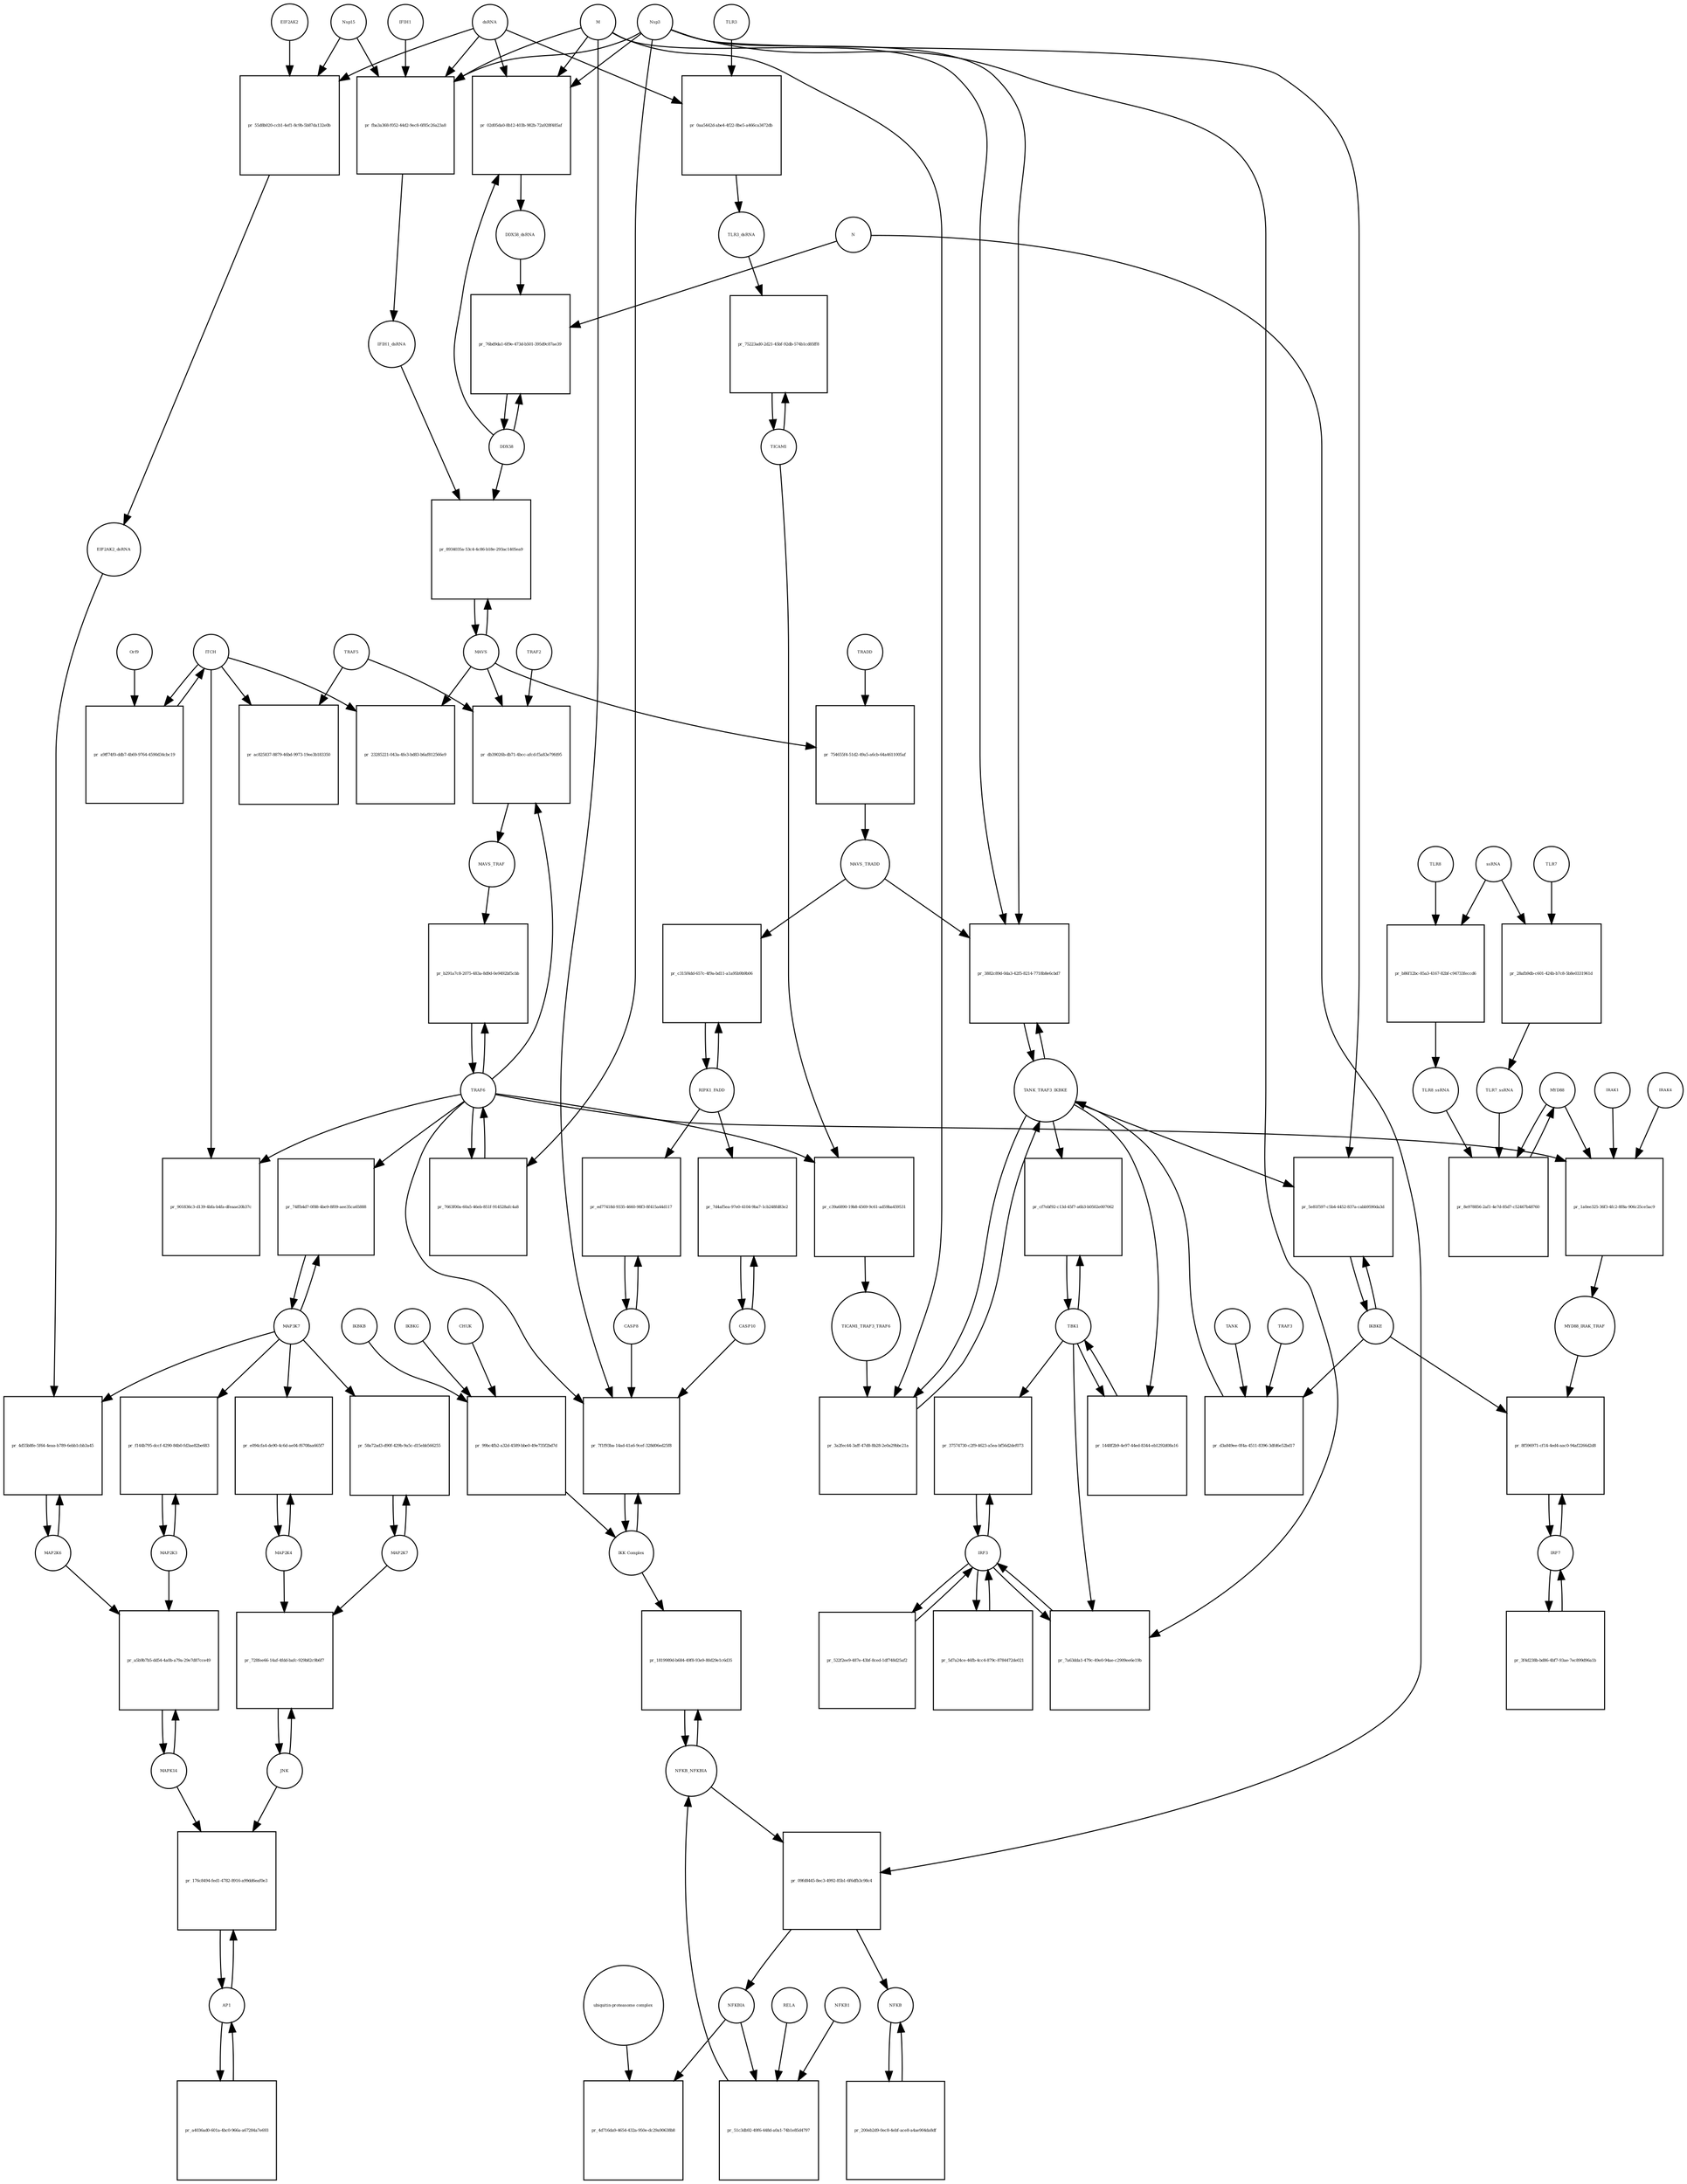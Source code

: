 strict digraph  {
dsRNA [annotation="", bipartite=0, cls="nucleic acid feature", fontsize=4, label=dsRNA, shape=circle];
"pr_02d05da0-8b12-403b-982b-72a928f485af" [annotation="", bipartite=1, cls=process, fontsize=4, label="pr_02d05da0-8b12-403b-982b-72a928f485af", shape=square];
DDX58_dsRNA [annotation="", bipartite=0, cls=complex, fontsize=4, label=DDX58_dsRNA, shape=circle];
M [annotation=urn_miriam_ncbiprotein_1796318601, bipartite=0, cls=macromolecule, fontsize=4, label=M, shape=circle];
Nsp3 [annotation=urn_miriam_ncbiprotein_1802476807, bipartite=0, cls=macromolecule, fontsize=4, label=Nsp3, shape=circle];
DDX58 [annotation=urn_miriam_hgnc_19102, bipartite=0, cls=macromolecule, fontsize=4, label=DDX58, shape=circle];
"pr_fba3a368-f052-44d2-9ec8-6f85c26a23a8" [annotation="", bipartite=1, cls=process, fontsize=4, label="pr_fba3a368-f052-44d2-9ec8-6f85c26a23a8", shape=square];
IFIH1_dsRNA [annotation="", bipartite=0, cls=complex, fontsize=4, label=IFIH1_dsRNA, shape=circle];
Nsp15 [annotation=urn_miriam_ncbiprotein_1802476818, bipartite=0, cls=macromolecule, fontsize=4, label=Nsp15, shape=circle];
IFIH1 [annotation=urn_miriam_hgnc_18873, bipartite=0, cls=macromolecule, fontsize=4, label=IFIH1, shape=circle];
"pr_76bd9da1-6f9e-473d-b501-395d9c87ae39" [annotation="", bipartite=1, cls=process, fontsize=4, label="pr_76bd9da1-6f9e-473d-b501-395d9c87ae39", shape=square];
N [annotation=urn_miriam_ncbiprotein_1798174255, bipartite=0, cls=macromolecule, fontsize=4, label=N, shape=circle];
MAVS [annotation=urn_miriam_hgnc_29233, bipartite=0, cls="macromolecule multimer", fontsize=4, label=MAVS, shape=circle];
"pr_8934035a-53c4-4c86-b18e-293ac1405ea9" [annotation="", bipartite=1, cls=process, fontsize=4, label="pr_8934035a-53c4-4c86-b18e-293ac1405ea9", shape=square];
NFKBIA [annotation=urn_miriam_hgnc_7797, bipartite=0, cls=macromolecule, fontsize=4, label=NFKBIA, shape=circle];
"pr_4d716da9-4654-432a-950e-dc29a90638b8" [annotation="", bipartite=1, cls=process, fontsize=4, label="pr_4d716da9-4654-432a-950e-dc29a90638b8", shape=square];
"ubiquitin-proteasome complex" [annotation="", bipartite=0, cls=complex, fontsize=4, label="ubiquitin-proteasome complex", shape=circle];
IRF3 [annotation=urn_miriam_hgnc_6118, bipartite=0, cls=macromolecule, fontsize=4, label=IRF3, shape=circle];
"pr_37574730-c2f9-4623-a5ea-bf56d2def073" [annotation="", bipartite=1, cls=process, fontsize=4, label="pr_37574730-c2f9-4623-a5ea-bf56d2def073", shape=square];
TBK1 [annotation="", bipartite=0, cls=macromolecule, fontsize=4, label=TBK1, shape=circle];
"pr_7a63dda1-479c-49e0-94ae-c2909ee6e19b" [annotation="", bipartite=1, cls=process, fontsize=4, label="pr_7a63dda1-479c-49e0-94ae-c2909ee6e19b", shape=square];
IRF7 [annotation=urn_miriam_hgnc_6122, bipartite=0, cls="macromolecule multimer", fontsize=4, label=IRF7, shape=circle];
"pr_8f596971-cf14-4ed4-aac0-94af2266d2d8" [annotation="", bipartite=1, cls=process, fontsize=4, label="pr_8f596971-cf14-4ed4-aac0-94af2266d2d8", shape=square];
IKBKE [annotation=urn_miriam_hgnc_14552, bipartite=0, cls=macromolecule, fontsize=4, label=IKBKE, shape=circle];
MYD88_IRAK_TRAF [annotation="", bipartite=0, cls=complex, fontsize=4, label=MYD88_IRAK_TRAF, shape=circle];
TRAF6 [annotation=urn_miriam_hgnc_12036, bipartite=0, cls=macromolecule, fontsize=4, label=TRAF6, shape=circle];
"pr_b291a7c8-2075-483a-8d9d-0e9492bf5cbb" [annotation="", bipartite=1, cls=process, fontsize=4, label="pr_b291a7c8-2075-483a-8d9d-0e9492bf5cbb", shape=square];
MAVS_TRAF [annotation="", bipartite=0, cls=complex, fontsize=4, label=MAVS_TRAF, shape=circle];
"pr_23285221-043a-4fe3-bd83-b6af812566e9" [annotation="", bipartite=1, cls=process, fontsize=4, label="pr_23285221-043a-4fe3-bd83-b6af812566e9", shape=square];
ITCH [annotation="", bipartite=0, cls=macromolecule, fontsize=4, label=ITCH, shape=circle];
TRAF5 [annotation=urn_miriam_hgnc_12035, bipartite=0, cls=macromolecule, fontsize=4, label=TRAF5, shape=circle];
"pr_ac825837-8879-46bd-9973-19ee3b183350" [annotation="", bipartite=1, cls=process, fontsize=4, label="pr_ac825837-8879-46bd-9973-19ee3b183350", shape=square];
"pr_901836c3-d139-4bfa-b4fa-dfeaae20b37c" [annotation="", bipartite=1, cls=process, fontsize=4, label="pr_901836c3-d139-4bfa-b4fa-dfeaae20b37c", shape=square];
TICAM1 [annotation=urn_miriam_hgnc_18348, bipartite=0, cls=macromolecule, fontsize=4, label=TICAM1, shape=circle];
"pr_75223ad0-2d21-45bf-92db-574b1cd85ff8" [annotation="", bipartite=1, cls=process, fontsize=4, label="pr_75223ad0-2d21-45bf-92db-574b1cd85ff8", shape=square];
TLR3_dsRNA [annotation="", bipartite=0, cls=complex, fontsize=4, label=TLR3_dsRNA, shape=circle];
TLR3 [annotation=urn_miriam_hgnc_11849, bipartite=0, cls="macromolecule multimer", fontsize=4, label=TLR3, shape=circle];
"pr_0aa5442d-abe4-4f22-8be5-a466ca3472db" [annotation="", bipartite=1, cls=process, fontsize=4, label="pr_0aa5442d-abe4-4f22-8be5-a466ca3472db", shape=square];
"pr_c39a6890-19b8-4569-9c61-ad59ba459531" [annotation="", bipartite=1, cls=process, fontsize=4, label="pr_c39a6890-19b8-4569-9c61-ad59ba459531", shape=square];
TICAM1_TRAF3_TRAF6 [annotation="", bipartite=0, cls=complex, fontsize=4, label=TICAM1_TRAF3_TRAF6, shape=circle];
TANK_TRAF3_IKBKE [annotation="", bipartite=0, cls=complex, fontsize=4, label=TANK_TRAF3_IKBKE, shape=circle];
"pr_3a2fec44-3aff-47d8-8b28-2e0a29bbc21a" [annotation="", bipartite=1, cls=process, fontsize=4, label="pr_3a2fec44-3aff-47d8-8b28-2e0a29bbc21a", shape=square];
"pr_cf7ebf92-c13d-45f7-a6b3-b0502e007062" [annotation="", bipartite=1, cls=process, fontsize=4, label="pr_cf7ebf92-c13d-45f7-a6b3-b0502e007062", shape=square];
"pr_5e81f597-c5b4-4452-837a-cabb9590da3d" [annotation="", bipartite=1, cls=process, fontsize=4, label="pr_5e81f597-c5b4-4452-837a-cabb9590da3d", shape=square];
MYD88 [annotation="", bipartite=0, cls=macromolecule, fontsize=4, label=MYD88, shape=circle];
"pr_1a0ee325-36f3-4fc2-8f8a-906c25ce5ac9" [annotation="", bipartite=1, cls=process, fontsize=4, label="pr_1a0ee325-36f3-4fc2-8f8a-906c25ce5ac9", shape=square];
IRAK1 [annotation=urn_miriam_hgnc_6112, bipartite=0, cls=macromolecule, fontsize=4, label=IRAK1, shape=circle];
IRAK4 [annotation=urn_miriam_hgnc_17967, bipartite=0, cls=macromolecule, fontsize=4, label=IRAK4, shape=circle];
TLR7 [annotation=urn_miriam_hgnc_15631, bipartite=0, cls=macromolecule, fontsize=4, label=TLR7, shape=circle];
"pr_28afb9db-c601-424b-b7c8-5b8e0331961d" [annotation="", bipartite=1, cls=process, fontsize=4, label="pr_28afb9db-c601-424b-b7c8-5b8e0331961d", shape=square];
TLR7_ssRNA [annotation="", bipartite=0, cls=complex, fontsize=4, label=TLR7_ssRNA, shape=circle];
ssRNA [annotation="", bipartite=0, cls="nucleic acid feature", fontsize=4, label=ssRNA, shape=circle];
TLR8 [annotation=urn_miriam_hgnc_15632, bipartite=0, cls=macromolecule, fontsize=4, label=TLR8, shape=circle];
"pr_b86f12bc-85a3-4167-82bf-c94733feccd6" [annotation="", bipartite=1, cls=process, fontsize=4, label="pr_b86f12bc-85a3-4167-82bf-c94733feccd6", shape=square];
TLR8_ssRNA [annotation="", bipartite=0, cls=complex, fontsize=4, label=TLR8_ssRNA, shape=circle];
"pr_8e978856-2af1-4e7d-85d7-c52467b48760" [annotation="", bipartite=1, cls=process, fontsize=4, label="pr_8e978856-2af1-4e7d-85d7-c52467b48760", shape=square];
MAP3K7 [annotation="", bipartite=0, cls=macromolecule, fontsize=4, label=MAP3K7, shape=circle];
"pr_74ffb4d7-0f88-4be9-8f09-aee35ca65888" [annotation="", bipartite=1, cls=process, fontsize=4, label="pr_74ffb4d7-0f88-4be9-8f09-aee35ca65888", shape=square];
TRAF2 [annotation=urn_miriam_hgnc_12032, bipartite=0, cls=macromolecule, fontsize=4, label=TRAF2, shape=circle];
"pr_db39026b-db71-4bcc-afcd-f5a83e79fd95" [annotation="", bipartite=1, cls=process, fontsize=4, label="pr_db39026b-db71-4bcc-afcd-f5a83e79fd95", shape=square];
"pr_a9ff74f0-ddb7-4b69-9764-4590d34cbc19" [annotation="", bipartite=1, cls=process, fontsize=4, label="pr_a9ff74f0-ddb7-4b69-9764-4590d34cbc19", shape=square];
Orf9 [annotation=urn_miriam_uniprot_P59636, bipartite=0, cls=macromolecule, fontsize=4, label=Orf9, shape=circle];
"pr_754655f4-51d2-49a5-a6cb-64a4611005af" [annotation="", bipartite=1, cls=process, fontsize=4, label="pr_754655f4-51d2-49a5-a6cb-64a4611005af", shape=square];
MAVS_TRADD [annotation="", bipartite=0, cls=complex, fontsize=4, label=MAVS_TRADD, shape=circle];
TRADD [annotation=urn_miriam_hgnc_12030, bipartite=0, cls=macromolecule, fontsize=4, label=TRADD, shape=circle];
"pr_7663f00a-60a5-46eb-851f-914528afc4a8" [annotation="", bipartite=1, cls=process, fontsize=4, label="pr_7663f00a-60a5-46eb-851f-914528afc4a8", shape=square];
AP1 [annotation="", bipartite=0, cls=complex, fontsize=4, label=AP1, shape=circle];
"pr_176c8494-fed1-4782-8916-a99dd6eaf0e3" [annotation="", bipartite=1, cls=process, fontsize=4, label="pr_176c8494-fed1-4782-8916-a99dd6eaf0e3", shape=square];
MAPK14 [annotation="", bipartite=0, cls=macromolecule, fontsize=4, label=MAPK14, shape=circle];
JNK [annotation="", bipartite=0, cls=complex, fontsize=4, label=JNK, shape=circle];
"pr_728fee66-14af-4fdd-bafc-929b82c9b6f7" [annotation="", bipartite=1, cls=process, fontsize=4, label="pr_728fee66-14af-4fdd-bafc-929b82c9b6f7", shape=square];
MAP2K7 [annotation="", bipartite=0, cls=macromolecule, fontsize=4, label=MAP2K7, shape=circle];
MAP2K4 [annotation="", bipartite=0, cls=macromolecule, fontsize=4, label=MAP2K4, shape=circle];
"pr_e094cfa4-de90-4c6d-ae04-f6708aa665f7" [annotation="", bipartite=1, cls=process, fontsize=4, label="pr_e094cfa4-de90-4c6d-ae04-f6708aa665f7", shape=square];
"pr_58a72ad3-d90f-429b-9a5c-d15ebb566255" [annotation="", bipartite=1, cls=process, fontsize=4, label="pr_58a72ad3-d90f-429b-9a5c-d15ebb566255", shape=square];
MAP2K3 [annotation="", bipartite=0, cls=macromolecule, fontsize=4, label=MAP2K3, shape=circle];
"pr_f144b795-dccf-4290-84b0-fd3ae82be683" [annotation="", bipartite=1, cls=process, fontsize=4, label="pr_f144b795-dccf-4290-84b0-fd3ae82be683", shape=square];
MAP2K6 [annotation="", bipartite=0, cls=macromolecule, fontsize=4, label=MAP2K6, shape=circle];
"pr_4d55b8fe-5f64-4eaa-b789-6ebb1cbb3a45" [annotation="", bipartite=1, cls=process, fontsize=4, label="pr_4d55b8fe-5f64-4eaa-b789-6ebb1cbb3a45", shape=square];
EIF2AK2_dsRNA [annotation="", bipartite=0, cls=complex, fontsize=4, label=EIF2AK2_dsRNA, shape=circle];
"pr_55d8b020-ccb1-4ef1-8c9b-5b87da132e0b" [annotation="", bipartite=1, cls=process, fontsize=4, label="pr_55d8b020-ccb1-4ef1-8c9b-5b87da132e0b", shape=square];
EIF2AK2 [annotation=urn_miriam_hgnc_9437, bipartite=0, cls=macromolecule, fontsize=4, label=EIF2AK2, shape=circle];
RIPK1_FADD [annotation="", bipartite=0, cls=complex, fontsize=4, label=RIPK1_FADD, shape=circle];
"pr_c315f4dd-657c-4f9a-bd11-a1a95b9b9b06" [annotation="", bipartite=1, cls=process, fontsize=4, label="pr_c315f4dd-657c-4f9a-bd11-a1a95b9b9b06", shape=square];
CASP8 [annotation="", bipartite=0, cls=macromolecule, fontsize=4, label=CASP8, shape=circle];
"pr_ed77418d-9335-4660-98f3-8f415a44d117" [annotation="", bipartite=1, cls=process, fontsize=4, label="pr_ed77418d-9335-4660-98f3-8f415a44d117", shape=square];
CASP10 [annotation="", bipartite=0, cls=macromolecule, fontsize=4, label=CASP10, shape=circle];
"pr_7d4af5ea-97e0-4104-9ba7-1cb248fd83e2" [annotation="", bipartite=1, cls=process, fontsize=4, label="pr_7d4af5ea-97e0-4104-9ba7-1cb248fd83e2", shape=square];
NFKB_NFKBIA [annotation="", bipartite=0, cls=complex, fontsize=4, label=NFKB_NFKBIA, shape=circle];
"pr_1819989d-b684-49f8-93e9-80d29e1c6d35" [annotation="", bipartite=1, cls=process, fontsize=4, label="pr_1819989d-b684-49f8-93e9-80d29e1c6d35", shape=square];
"IKK Complex" [annotation="", bipartite=0, cls=complex, fontsize=4, label="IKK Complex", shape=circle];
"pr_09fd8445-8ec3-4992-85b1-6f6dfb3c98c4" [annotation="", bipartite=1, cls=process, fontsize=4, label="pr_09fd8445-8ec3-4992-85b1-6f6dfb3c98c4", shape=square];
NFKB [annotation="", bipartite=0, cls=complex, fontsize=4, label=NFKB, shape=circle];
"pr_7f1f93ba-14ad-41a6-9cef-328d06ed25f8" [annotation="", bipartite=1, cls=process, fontsize=4, label="pr_7f1f93ba-14ad-41a6-9cef-328d06ed25f8", shape=square];
"pr_51c3db92-49f6-448d-a0a1-74b1e85d4797" [annotation="", bipartite=1, cls=process, fontsize=4, label="pr_51c3db92-49f6-448d-a0a1-74b1e85d4797", shape=square];
RELA [annotation="", bipartite=0, cls=macromolecule, fontsize=4, label=RELA, shape=circle];
NFKB1 [annotation="", bipartite=0, cls=macromolecule, fontsize=4, label=NFKB1, shape=circle];
IKBKG [annotation="", bipartite=0, cls=macromolecule, fontsize=4, label=IKBKG, shape=circle];
"pr_99bc4fb2-a32d-4589-bbe0-49e735f2bd7d" [annotation="", bipartite=1, cls=process, fontsize=4, label="pr_99bc4fb2-a32d-4589-bbe0-49e735f2bd7d", shape=square];
CHUK [annotation="", bipartite=0, cls=macromolecule, fontsize=4, label=CHUK, shape=circle];
IKBKB [annotation="", bipartite=0, cls=macromolecule, fontsize=4, label=IKBKB, shape=circle];
"pr_3882c89d-0da3-42f5-8214-7718b8e6cbd7" [annotation="", bipartite=1, cls=process, fontsize=4, label="pr_3882c89d-0da3-42f5-8214-7718b8e6cbd7", shape=square];
"pr_1448f2b9-4e97-44ed-8344-eb1292d08a16" [annotation="", bipartite=1, cls=process, fontsize=4, label="pr_1448f2b9-4e97-44ed-8344-eb1292d08a16", shape=square];
"pr_a5b9b7b5-dd54-4a0b-a79a-29e7d87cce49" [annotation="", bipartite=1, cls=process, fontsize=4, label="pr_a5b9b7b5-dd54-4a0b-a79a-29e7d87cce49", shape=square];
TRAF3 [annotation="", bipartite=0, cls=macromolecule, fontsize=4, label=TRAF3, shape=circle];
"pr_d3a849ee-0f4a-4511-8396-3dfd6e52bd17" [annotation="", bipartite=1, cls=process, fontsize=4, label="pr_d3a849ee-0f4a-4511-8396-3dfd6e52bd17", shape=square];
TANK [annotation="", bipartite=0, cls=macromolecule, fontsize=4, label=TANK, shape=circle];
"pr_a4036ad0-601a-4bc0-966a-a67284a7e693" [annotation="", bipartite=1, cls=process, fontsize=4, label="pr_a4036ad0-601a-4bc0-966a-a67284a7e693", shape=square];
"pr_3f4d238b-bd86-4bf7-93ae-7ec899d96a1b" [annotation="", bipartite=1, cls=process, fontsize=4, label="pr_3f4d238b-bd86-4bf7-93ae-7ec899d96a1b", shape=square];
"pr_522f2ee9-487e-43bf-8ced-1df748d25af2" [annotation="", bipartite=1, cls=process, fontsize=4, label="pr_522f2ee9-487e-43bf-8ced-1df748d25af2", shape=square];
"pr_200eb2d9-0ec8-4ebf-ace8-a4ae904da8df" [annotation="", bipartite=1, cls=process, fontsize=4, label="pr_200eb2d9-0ec8-4ebf-ace8-a4ae904da8df", shape=square];
"pr_5d7a24ce-46fb-4cc4-879c-8784472de021" [annotation="", bipartite=1, cls=process, fontsize=4, label="pr_5d7a24ce-46fb-4cc4-879c-8784472de021", shape=square];
dsRNA -> "pr_02d05da0-8b12-403b-982b-72a928f485af"  [annotation="", interaction_type=consumption];
dsRNA -> "pr_fba3a368-f052-44d2-9ec8-6f85c26a23a8"  [annotation="", interaction_type=consumption];
dsRNA -> "pr_0aa5442d-abe4-4f22-8be5-a466ca3472db"  [annotation="", interaction_type=consumption];
dsRNA -> "pr_55d8b020-ccb1-4ef1-8c9b-5b87da132e0b"  [annotation="", interaction_type=consumption];
"pr_02d05da0-8b12-403b-982b-72a928f485af" -> DDX58_dsRNA  [annotation="", interaction_type=production];
DDX58_dsRNA -> "pr_76bd9da1-6f9e-473d-b501-395d9c87ae39"  [annotation="urn_miriam_pubmed_25581309|urn_miriam_pubmed_28148787|urn_miriam_taxonomy_694009", interaction_type=catalysis];
M -> "pr_02d05da0-8b12-403b-982b-72a928f485af"  [annotation="urn_miriam_pubmed_20303872|urn_miriam_pubmed_19380580|urn_miriam_pubmed_31226023|urn_miriam_taxonomy_694009", interaction_type=inhibition];
M -> "pr_fba3a368-f052-44d2-9ec8-6f85c26a23a8"  [annotation="urn_miriam_pubmed_28484023|urn_miriam_pubmed_19380580|urn_miriam_pubmed_31226023|urn_miriam_taxonomy_694009", interaction_type=inhibition];
M -> "pr_3a2fec44-3aff-47d8-8b28-2e0a29bbc21a"  [annotation="urn_miriam_pubmed_19380580|urn_miriam_pubmed_19366914|urn_miriam_taxonomy_694009", interaction_type=inhibition];
M -> "pr_7f1f93ba-14ad-41a6-9cef-328d06ed25f8"  [annotation="urn_miriam_pubmed_19366914|urn_miriam_pubmed_20303872|urn_miriam_pubmed_17705188|urn_miriam_pubmed_694009", interaction_type=inhibition];
M -> "pr_3882c89d-0da3-42f5-8214-7718b8e6cbd7"  [annotation="urn_miriam_pubmed_19366914|urn_miriam_pubmed_27164085|urn_miriam_pubmed_19380580|urn_miriam_taxonomy_694009", interaction_type=inhibition];
Nsp3 -> "pr_02d05da0-8b12-403b-982b-72a928f485af"  [annotation="urn_miriam_pubmed_20303872|urn_miriam_pubmed_19380580|urn_miriam_pubmed_31226023|urn_miriam_taxonomy_694009", interaction_type=inhibition];
Nsp3 -> "pr_fba3a368-f052-44d2-9ec8-6f85c26a23a8"  [annotation="urn_miriam_pubmed_28484023|urn_miriam_pubmed_19380580|urn_miriam_pubmed_31226023|urn_miriam_taxonomy_694009", interaction_type=inhibition];
Nsp3 -> "pr_7a63dda1-479c-49e0-94ae-c2909ee6e19b"  [annotation="urn_miriam_pubmed_17761676|urn_miriam_pubmed_31226023|urn_miriam_taxonomy_694009", interaction_type=inhibition];
Nsp3 -> "pr_5e81f597-c5b4-4452-837a-cabb9590da3d"  [annotation="urn_miriam_pubmed_20303872|urn_miriam_pubmed_31226023|urn_miriam_taxonomy_694009", interaction_type=inhibition];
Nsp3 -> "pr_7663f00a-60a5-46eb-851f-914528afc4a8"  [annotation="urn_miriam_pubmed_27164085|urn_miriam_taxonomy_694009", interaction_type=catalysis];
Nsp3 -> "pr_3882c89d-0da3-42f5-8214-7718b8e6cbd7"  [annotation="urn_miriam_pubmed_19366914|urn_miriam_pubmed_27164085|urn_miriam_pubmed_19380580|urn_miriam_taxonomy_694009", interaction_type=inhibition];
DDX58 -> "pr_02d05da0-8b12-403b-982b-72a928f485af"  [annotation="", interaction_type=consumption];
DDX58 -> "pr_76bd9da1-6f9e-473d-b501-395d9c87ae39"  [annotation="", interaction_type=consumption];
DDX58 -> "pr_8934035a-53c4-4c86-b18e-293ac1405ea9"  [annotation=urn_miriam_pubmed_25581309, interaction_type=catalysis];
"pr_fba3a368-f052-44d2-9ec8-6f85c26a23a8" -> IFIH1_dsRNA  [annotation="", interaction_type=production];
IFIH1_dsRNA -> "pr_8934035a-53c4-4c86-b18e-293ac1405ea9"  [annotation=urn_miriam_pubmed_25581309, interaction_type=catalysis];
Nsp15 -> "pr_fba3a368-f052-44d2-9ec8-6f85c26a23a8"  [annotation="urn_miriam_pubmed_28484023|urn_miriam_pubmed_19380580|urn_miriam_pubmed_31226023|urn_miriam_taxonomy_694009", interaction_type=inhibition];
Nsp15 -> "pr_55d8b020-ccb1-4ef1-8c9b-5b87da132e0b"  [annotation="urn_miriam_pubmed_28484023|urn_miriam_pubmed_19366914|urn_miriam_taxonomy_694009", interaction_type=inhibition];
IFIH1 -> "pr_fba3a368-f052-44d2-9ec8-6f85c26a23a8"  [annotation="", interaction_type=consumption];
"pr_76bd9da1-6f9e-473d-b501-395d9c87ae39" -> DDX58  [annotation="", interaction_type=production];
N -> "pr_76bd9da1-6f9e-473d-b501-395d9c87ae39"  [annotation="urn_miriam_pubmed_25581309|urn_miriam_pubmed_28148787|urn_miriam_taxonomy_694009", interaction_type=inhibition];
N -> "pr_09fd8445-8ec3-4992-85b1-6f6dfb3c98c4"  [annotation="urn_miriam_pubmed_16143815|urn_miriam_taxonomy_694009", interaction_type=stimulation];
MAVS -> "pr_8934035a-53c4-4c86-b18e-293ac1405ea9"  [annotation="", interaction_type=consumption];
MAVS -> "pr_23285221-043a-4fe3-bd83-b6af812566e9"  [annotation="", interaction_type=consumption];
MAVS -> "pr_db39026b-db71-4bcc-afcd-f5a83e79fd95"  [annotation="", interaction_type=consumption];
MAVS -> "pr_754655f4-51d2-49a5-a6cb-64a4611005af"  [annotation="", interaction_type=consumption];
"pr_8934035a-53c4-4c86-b18e-293ac1405ea9" -> MAVS  [annotation="", interaction_type=production];
NFKBIA -> "pr_4d716da9-4654-432a-950e-dc29a90638b8"  [annotation="", interaction_type=consumption];
NFKBIA -> "pr_51c3db92-49f6-448d-a0a1-74b1e85d4797"  [annotation="", interaction_type=consumption];
"ubiquitin-proteasome complex" -> "pr_4d716da9-4654-432a-950e-dc29a90638b8"  [annotation=urn_miriam_pubmed_20303872, interaction_type=catalysis];
IRF3 -> "pr_37574730-c2f9-4623-a5ea-bf56d2def073"  [annotation="", interaction_type=consumption];
IRF3 -> "pr_7a63dda1-479c-49e0-94ae-c2909ee6e19b"  [annotation="", interaction_type=consumption];
IRF3 -> "pr_522f2ee9-487e-43bf-8ced-1df748d25af2"  [annotation="", interaction_type=consumption];
IRF3 -> "pr_5d7a24ce-46fb-4cc4-879c-8784472de021"  [annotation="", interaction_type=consumption];
"pr_37574730-c2f9-4623-a5ea-bf56d2def073" -> IRF3  [annotation="", interaction_type=production];
TBK1 -> "pr_37574730-c2f9-4623-a5ea-bf56d2def073"  [annotation=urn_miriam_pubmed_25581309, interaction_type=catalysis];
TBK1 -> "pr_7a63dda1-479c-49e0-94ae-c2909ee6e19b"  [annotation="urn_miriam_pubmed_17761676|urn_miriam_pubmed_31226023|urn_miriam_taxonomy_694009", interaction_type=catalysis];
TBK1 -> "pr_cf7ebf92-c13d-45f7-a6b3-b0502e007062"  [annotation="", interaction_type=consumption];
TBK1 -> "pr_1448f2b9-4e97-44ed-8344-eb1292d08a16"  [annotation="", interaction_type=consumption];
"pr_7a63dda1-479c-49e0-94ae-c2909ee6e19b" -> IRF3  [annotation="", interaction_type=production];
IRF7 -> "pr_8f596971-cf14-4ed4-aac0-94af2266d2d8"  [annotation="", interaction_type=consumption];
IRF7 -> "pr_3f4d238b-bd86-4bf7-93ae-7ec899d96a1b"  [annotation="", interaction_type=consumption];
"pr_8f596971-cf14-4ed4-aac0-94af2266d2d8" -> IRF7  [annotation="", interaction_type=production];
IKBKE -> "pr_8f596971-cf14-4ed4-aac0-94af2266d2d8"  [annotation=urn_miriam_pubmed_20303872, interaction_type=catalysis];
IKBKE -> "pr_5e81f597-c5b4-4452-837a-cabb9590da3d"  [annotation="", interaction_type=consumption];
IKBKE -> "pr_d3a849ee-0f4a-4511-8396-3dfd6e52bd17"  [annotation="", interaction_type=consumption];
MYD88_IRAK_TRAF -> "pr_8f596971-cf14-4ed4-aac0-94af2266d2d8"  [annotation=urn_miriam_pubmed_20303872, interaction_type=catalysis];
TRAF6 -> "pr_b291a7c8-2075-483a-8d9d-0e9492bf5cbb"  [annotation="", interaction_type=consumption];
TRAF6 -> "pr_901836c3-d139-4bfa-b4fa-dfeaae20b37c"  [annotation="", interaction_type=consumption];
TRAF6 -> "pr_c39a6890-19b8-4569-9c61-ad59ba459531"  [annotation="", interaction_type=consumption];
TRAF6 -> "pr_1a0ee325-36f3-4fc2-8f8a-906c25ce5ac9"  [annotation="", interaction_type=consumption];
TRAF6 -> "pr_74ffb4d7-0f88-4be9-8f09-aee35ca65888"  [annotation=urn_miriam_pubmed_19366914, interaction_type=stimulation];
TRAF6 -> "pr_db39026b-db71-4bcc-afcd-f5a83e79fd95"  [annotation="", interaction_type=consumption];
TRAF6 -> "pr_7663f00a-60a5-46eb-851f-914528afc4a8"  [annotation="", interaction_type=consumption];
TRAF6 -> "pr_7f1f93ba-14ad-41a6-9cef-328d06ed25f8"  [annotation="urn_miriam_pubmed_19366914|urn_miriam_pubmed_20303872|urn_miriam_pubmed_17705188|urn_miriam_pubmed_694009", interaction_type=stimulation];
"pr_b291a7c8-2075-483a-8d9d-0e9492bf5cbb" -> TRAF6  [annotation="", interaction_type=production];
MAVS_TRAF -> "pr_b291a7c8-2075-483a-8d9d-0e9492bf5cbb"  [annotation=urn_miriam_pubmed_19366914, interaction_type=catalysis];
ITCH -> "pr_23285221-043a-4fe3-bd83-b6af812566e9"  [annotation=urn_miriam_pubmed_25135833, interaction_type=catalysis];
ITCH -> "pr_ac825837-8879-46bd-9973-19ee3b183350"  [annotation=urn_miriam_pubmed_25135833, interaction_type=catalysis];
ITCH -> "pr_901836c3-d139-4bfa-b4fa-dfeaae20b37c"  [annotation=urn_miriam_pubmed_25135833, interaction_type=catalysis];
ITCH -> "pr_a9ff74f0-ddb7-4b69-9764-4590d34cbc19"  [annotation="", interaction_type=consumption];
TRAF5 -> "pr_ac825837-8879-46bd-9973-19ee3b183350"  [annotation="", interaction_type=consumption];
TRAF5 -> "pr_db39026b-db71-4bcc-afcd-f5a83e79fd95"  [annotation="", interaction_type=consumption];
TICAM1 -> "pr_75223ad0-2d21-45bf-92db-574b1cd85ff8"  [annotation="", interaction_type=consumption];
TICAM1 -> "pr_c39a6890-19b8-4569-9c61-ad59ba459531"  [annotation="", interaction_type=consumption];
"pr_75223ad0-2d21-45bf-92db-574b1cd85ff8" -> TICAM1  [annotation="", interaction_type=production];
TLR3_dsRNA -> "pr_75223ad0-2d21-45bf-92db-574b1cd85ff8"  [annotation=urn_miriam_pubmed_20303872, interaction_type=stimulation];
TLR3 -> "pr_0aa5442d-abe4-4f22-8be5-a466ca3472db"  [annotation="", interaction_type=consumption];
"pr_0aa5442d-abe4-4f22-8be5-a466ca3472db" -> TLR3_dsRNA  [annotation="", interaction_type=production];
"pr_c39a6890-19b8-4569-9c61-ad59ba459531" -> TICAM1_TRAF3_TRAF6  [annotation="", interaction_type=production];
TICAM1_TRAF3_TRAF6 -> "pr_3a2fec44-3aff-47d8-8b28-2e0a29bbc21a"  [annotation="urn_miriam_pubmed_19380580|urn_miriam_pubmed_19366914|urn_miriam_taxonomy_694009", interaction_type=stimulation];
TANK_TRAF3_IKBKE -> "pr_3a2fec44-3aff-47d8-8b28-2e0a29bbc21a"  [annotation="", interaction_type=consumption];
TANK_TRAF3_IKBKE -> "pr_cf7ebf92-c13d-45f7-a6b3-b0502e007062"  [annotation=urn_miriam_pubmed_20303872, interaction_type=stimulation];
TANK_TRAF3_IKBKE -> "pr_5e81f597-c5b4-4452-837a-cabb9590da3d"  [annotation="urn_miriam_pubmed_20303872|urn_miriam_pubmed_31226023|urn_miriam_taxonomy_694009", interaction_type=stimulation];
TANK_TRAF3_IKBKE -> "pr_3882c89d-0da3-42f5-8214-7718b8e6cbd7"  [annotation="", interaction_type=consumption];
TANK_TRAF3_IKBKE -> "pr_1448f2b9-4e97-44ed-8344-eb1292d08a16"  [annotation=urn_miriam_pubmed_19366914, interaction_type=stimulation];
"pr_3a2fec44-3aff-47d8-8b28-2e0a29bbc21a" -> TANK_TRAF3_IKBKE  [annotation="", interaction_type=production];
"pr_cf7ebf92-c13d-45f7-a6b3-b0502e007062" -> TBK1  [annotation="", interaction_type=production];
"pr_5e81f597-c5b4-4452-837a-cabb9590da3d" -> IKBKE  [annotation="", interaction_type=production];
MYD88 -> "pr_1a0ee325-36f3-4fc2-8f8a-906c25ce5ac9"  [annotation="", interaction_type=consumption];
MYD88 -> "pr_8e978856-2af1-4e7d-85d7-c52467b48760"  [annotation="", interaction_type=consumption];
"pr_1a0ee325-36f3-4fc2-8f8a-906c25ce5ac9" -> MYD88_IRAK_TRAF  [annotation="", interaction_type=production];
IRAK1 -> "pr_1a0ee325-36f3-4fc2-8f8a-906c25ce5ac9"  [annotation="", interaction_type=consumption];
IRAK4 -> "pr_1a0ee325-36f3-4fc2-8f8a-906c25ce5ac9"  [annotation="", interaction_type=consumption];
TLR7 -> "pr_28afb9db-c601-424b-b7c8-5b8e0331961d"  [annotation="", interaction_type=consumption];
"pr_28afb9db-c601-424b-b7c8-5b8e0331961d" -> TLR7_ssRNA  [annotation="", interaction_type=production];
TLR7_ssRNA -> "pr_8e978856-2af1-4e7d-85d7-c52467b48760"  [annotation=urn_miriam_pubmed_19366914, interaction_type=stimulation];
ssRNA -> "pr_28afb9db-c601-424b-b7c8-5b8e0331961d"  [annotation="", interaction_type=consumption];
ssRNA -> "pr_b86f12bc-85a3-4167-82bf-c94733feccd6"  [annotation="", interaction_type=consumption];
TLR8 -> "pr_b86f12bc-85a3-4167-82bf-c94733feccd6"  [annotation="", interaction_type=consumption];
"pr_b86f12bc-85a3-4167-82bf-c94733feccd6" -> TLR8_ssRNA  [annotation="", interaction_type=production];
TLR8_ssRNA -> "pr_8e978856-2af1-4e7d-85d7-c52467b48760"  [annotation=urn_miriam_pubmed_19366914, interaction_type=stimulation];
"pr_8e978856-2af1-4e7d-85d7-c52467b48760" -> MYD88  [annotation="", interaction_type=production];
MAP3K7 -> "pr_74ffb4d7-0f88-4be9-8f09-aee35ca65888"  [annotation="", interaction_type=consumption];
MAP3K7 -> "pr_e094cfa4-de90-4c6d-ae04-f6708aa665f7"  [annotation=urn_miriam_pubmed_19366914, interaction_type=catalysis];
MAP3K7 -> "pr_58a72ad3-d90f-429b-9a5c-d15ebb566255"  [annotation=urn_miriam_pubmed_19366914, interaction_type=catalysis];
MAP3K7 -> "pr_f144b795-dccf-4290-84b0-fd3ae82be683"  [annotation=urn_miriam_pubmed_19366914, interaction_type=catalysis];
MAP3K7 -> "pr_4d55b8fe-5f64-4eaa-b789-6ebb1cbb3a45"  [annotation=urn_miriam_pubmed_19366914, interaction_type=catalysis];
"pr_74ffb4d7-0f88-4be9-8f09-aee35ca65888" -> MAP3K7  [annotation="", interaction_type=production];
TRAF2 -> "pr_db39026b-db71-4bcc-afcd-f5a83e79fd95"  [annotation="", interaction_type=consumption];
"pr_db39026b-db71-4bcc-afcd-f5a83e79fd95" -> MAVS_TRAF  [annotation="", interaction_type=production];
"pr_a9ff74f0-ddb7-4b69-9764-4590d34cbc19" -> ITCH  [annotation="", interaction_type=production];
Orf9 -> "pr_a9ff74f0-ddb7-4b69-9764-4590d34cbc19"  [annotation="urn_miriam_pubmed_25135833|urn_miriam_taxonomy_694009", interaction_type=stimulation];
"pr_754655f4-51d2-49a5-a6cb-64a4611005af" -> MAVS_TRADD  [annotation="", interaction_type=production];
MAVS_TRADD -> "pr_c315f4dd-657c-4f9a-bd11-a1a95b9b9b06"  [annotation=urn_miriam_pubmed_19366914, interaction_type=stimulation];
MAVS_TRADD -> "pr_3882c89d-0da3-42f5-8214-7718b8e6cbd7"  [annotation="urn_miriam_pubmed_19366914|urn_miriam_pubmed_27164085|urn_miriam_pubmed_19380580|urn_miriam_taxonomy_694009", interaction_type=stimulation];
TRADD -> "pr_754655f4-51d2-49a5-a6cb-64a4611005af"  [annotation="", interaction_type=consumption];
"pr_7663f00a-60a5-46eb-851f-914528afc4a8" -> TRAF6  [annotation="", interaction_type=production];
AP1 -> "pr_176c8494-fed1-4782-8916-a99dd6eaf0e3"  [annotation="", interaction_type=consumption];
AP1 -> "pr_a4036ad0-601a-4bc0-966a-a67284a7e693"  [annotation="", interaction_type=consumption];
"pr_176c8494-fed1-4782-8916-a99dd6eaf0e3" -> AP1  [annotation="", interaction_type=production];
MAPK14 -> "pr_176c8494-fed1-4782-8916-a99dd6eaf0e3"  [annotation=urn_miriam_pubmed_19366914, interaction_type=stimulation];
MAPK14 -> "pr_a5b9b7b5-dd54-4a0b-a79a-29e7d87cce49"  [annotation="", interaction_type=consumption];
JNK -> "pr_176c8494-fed1-4782-8916-a99dd6eaf0e3"  [annotation=urn_miriam_pubmed_19366914, interaction_type=stimulation];
JNK -> "pr_728fee66-14af-4fdd-bafc-929b82c9b6f7"  [annotation="", interaction_type=consumption];
"pr_728fee66-14af-4fdd-bafc-929b82c9b6f7" -> JNK  [annotation="", interaction_type=production];
MAP2K7 -> "pr_728fee66-14af-4fdd-bafc-929b82c9b6f7"  [annotation=urn_miriam_pubmed_19366914, interaction_type=catalysis];
MAP2K7 -> "pr_58a72ad3-d90f-429b-9a5c-d15ebb566255"  [annotation="", interaction_type=consumption];
MAP2K4 -> "pr_728fee66-14af-4fdd-bafc-929b82c9b6f7"  [annotation=urn_miriam_pubmed_19366914, interaction_type=catalysis];
MAP2K4 -> "pr_e094cfa4-de90-4c6d-ae04-f6708aa665f7"  [annotation="", interaction_type=consumption];
"pr_e094cfa4-de90-4c6d-ae04-f6708aa665f7" -> MAP2K4  [annotation="", interaction_type=production];
"pr_58a72ad3-d90f-429b-9a5c-d15ebb566255" -> MAP2K7  [annotation="", interaction_type=production];
MAP2K3 -> "pr_f144b795-dccf-4290-84b0-fd3ae82be683"  [annotation="", interaction_type=consumption];
MAP2K3 -> "pr_a5b9b7b5-dd54-4a0b-a79a-29e7d87cce49"  [annotation=urn_miriam_pubmed_19366914, interaction_type=catalysis];
"pr_f144b795-dccf-4290-84b0-fd3ae82be683" -> MAP2K3  [annotation="", interaction_type=production];
MAP2K6 -> "pr_4d55b8fe-5f64-4eaa-b789-6ebb1cbb3a45"  [annotation="", interaction_type=consumption];
MAP2K6 -> "pr_a5b9b7b5-dd54-4a0b-a79a-29e7d87cce49"  [annotation=urn_miriam_pubmed_19366914, interaction_type=catalysis];
"pr_4d55b8fe-5f64-4eaa-b789-6ebb1cbb3a45" -> MAP2K6  [annotation="", interaction_type=production];
EIF2AK2_dsRNA -> "pr_4d55b8fe-5f64-4eaa-b789-6ebb1cbb3a45"  [annotation=urn_miriam_pubmed_19366914, interaction_type=stimulation];
"pr_55d8b020-ccb1-4ef1-8c9b-5b87da132e0b" -> EIF2AK2_dsRNA  [annotation="", interaction_type=production];
EIF2AK2 -> "pr_55d8b020-ccb1-4ef1-8c9b-5b87da132e0b"  [annotation="", interaction_type=consumption];
RIPK1_FADD -> "pr_c315f4dd-657c-4f9a-bd11-a1a95b9b9b06"  [annotation="", interaction_type=consumption];
RIPK1_FADD -> "pr_ed77418d-9335-4660-98f3-8f415a44d117"  [annotation=urn_miriam_pubmed_19366914, interaction_type=stimulation];
RIPK1_FADD -> "pr_7d4af5ea-97e0-4104-9ba7-1cb248fd83e2"  [annotation=urn_miriam_pubmed_20303872, interaction_type=stimulation];
"pr_c315f4dd-657c-4f9a-bd11-a1a95b9b9b06" -> RIPK1_FADD  [annotation="", interaction_type=production];
CASP8 -> "pr_ed77418d-9335-4660-98f3-8f415a44d117"  [annotation="", interaction_type=consumption];
CASP8 -> "pr_7f1f93ba-14ad-41a6-9cef-328d06ed25f8"  [annotation="urn_miriam_pubmed_19366914|urn_miriam_pubmed_20303872|urn_miriam_pubmed_17705188|urn_miriam_pubmed_694009", interaction_type=stimulation];
"pr_ed77418d-9335-4660-98f3-8f415a44d117" -> CASP8  [annotation="", interaction_type=production];
CASP10 -> "pr_7d4af5ea-97e0-4104-9ba7-1cb248fd83e2"  [annotation="", interaction_type=consumption];
CASP10 -> "pr_7f1f93ba-14ad-41a6-9cef-328d06ed25f8"  [annotation="urn_miriam_pubmed_19366914|urn_miriam_pubmed_20303872|urn_miriam_pubmed_17705188|urn_miriam_pubmed_694009", interaction_type=stimulation];
"pr_7d4af5ea-97e0-4104-9ba7-1cb248fd83e2" -> CASP10  [annotation="", interaction_type=production];
NFKB_NFKBIA -> "pr_1819989d-b684-49f8-93e9-80d29e1c6d35"  [annotation="", interaction_type=consumption];
NFKB_NFKBIA -> "pr_09fd8445-8ec3-4992-85b1-6f6dfb3c98c4"  [annotation="", interaction_type=consumption];
"pr_1819989d-b684-49f8-93e9-80d29e1c6d35" -> NFKB_NFKBIA  [annotation="", interaction_type=production];
"IKK Complex" -> "pr_1819989d-b684-49f8-93e9-80d29e1c6d35"  [annotation=urn_miriam_pubmed_19366914, interaction_type=catalysis];
"IKK Complex" -> "pr_7f1f93ba-14ad-41a6-9cef-328d06ed25f8"  [annotation="", interaction_type=consumption];
"pr_09fd8445-8ec3-4992-85b1-6f6dfb3c98c4" -> NFKB  [annotation="", interaction_type=production];
"pr_09fd8445-8ec3-4992-85b1-6f6dfb3c98c4" -> NFKBIA  [annotation="", interaction_type=production];
NFKB -> "pr_200eb2d9-0ec8-4ebf-ace8-a4ae904da8df"  [annotation="", interaction_type=consumption];
"pr_7f1f93ba-14ad-41a6-9cef-328d06ed25f8" -> "IKK Complex"  [annotation="", interaction_type=production];
"pr_51c3db92-49f6-448d-a0a1-74b1e85d4797" -> NFKB_NFKBIA  [annotation="", interaction_type=production];
RELA -> "pr_51c3db92-49f6-448d-a0a1-74b1e85d4797"  [annotation="", interaction_type=consumption];
NFKB1 -> "pr_51c3db92-49f6-448d-a0a1-74b1e85d4797"  [annotation="", interaction_type=consumption];
IKBKG -> "pr_99bc4fb2-a32d-4589-bbe0-49e735f2bd7d"  [annotation="", interaction_type=consumption];
"pr_99bc4fb2-a32d-4589-bbe0-49e735f2bd7d" -> "IKK Complex"  [annotation="", interaction_type=production];
CHUK -> "pr_99bc4fb2-a32d-4589-bbe0-49e735f2bd7d"  [annotation="", interaction_type=consumption];
IKBKB -> "pr_99bc4fb2-a32d-4589-bbe0-49e735f2bd7d"  [annotation="", interaction_type=consumption];
"pr_3882c89d-0da3-42f5-8214-7718b8e6cbd7" -> TANK_TRAF3_IKBKE  [annotation="", interaction_type=production];
"pr_1448f2b9-4e97-44ed-8344-eb1292d08a16" -> TBK1  [annotation="", interaction_type=production];
"pr_a5b9b7b5-dd54-4a0b-a79a-29e7d87cce49" -> MAPK14  [annotation="", interaction_type=production];
TRAF3 -> "pr_d3a849ee-0f4a-4511-8396-3dfd6e52bd17"  [annotation="", interaction_type=consumption];
"pr_d3a849ee-0f4a-4511-8396-3dfd6e52bd17" -> TANK_TRAF3_IKBKE  [annotation="", interaction_type=production];
TANK -> "pr_d3a849ee-0f4a-4511-8396-3dfd6e52bd17"  [annotation="", interaction_type=consumption];
"pr_a4036ad0-601a-4bc0-966a-a67284a7e693" -> AP1  [annotation="", interaction_type=production];
"pr_3f4d238b-bd86-4bf7-93ae-7ec899d96a1b" -> IRF7  [annotation="", interaction_type=production];
"pr_522f2ee9-487e-43bf-8ced-1df748d25af2" -> IRF3  [annotation="", interaction_type=production];
"pr_200eb2d9-0ec8-4ebf-ace8-a4ae904da8df" -> NFKB  [annotation="", interaction_type=production];
"pr_5d7a24ce-46fb-4cc4-879c-8784472de021" -> IRF3  [annotation="", interaction_type=production];
}
